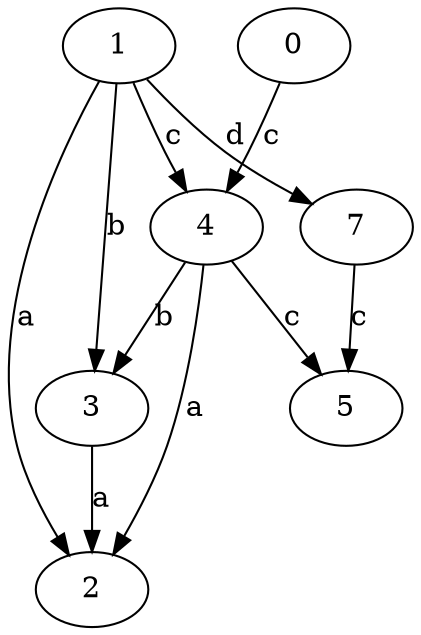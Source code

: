 strict digraph  {
0;
1;
2;
3;
4;
5;
7;
0 -> 4  [label=c];
1 -> 2  [label=a];
1 -> 3  [label=b];
1 -> 4  [label=c];
1 -> 7  [label=d];
3 -> 2  [label=a];
4 -> 2  [label=a];
4 -> 3  [label=b];
4 -> 5  [label=c];
7 -> 5  [label=c];
}
